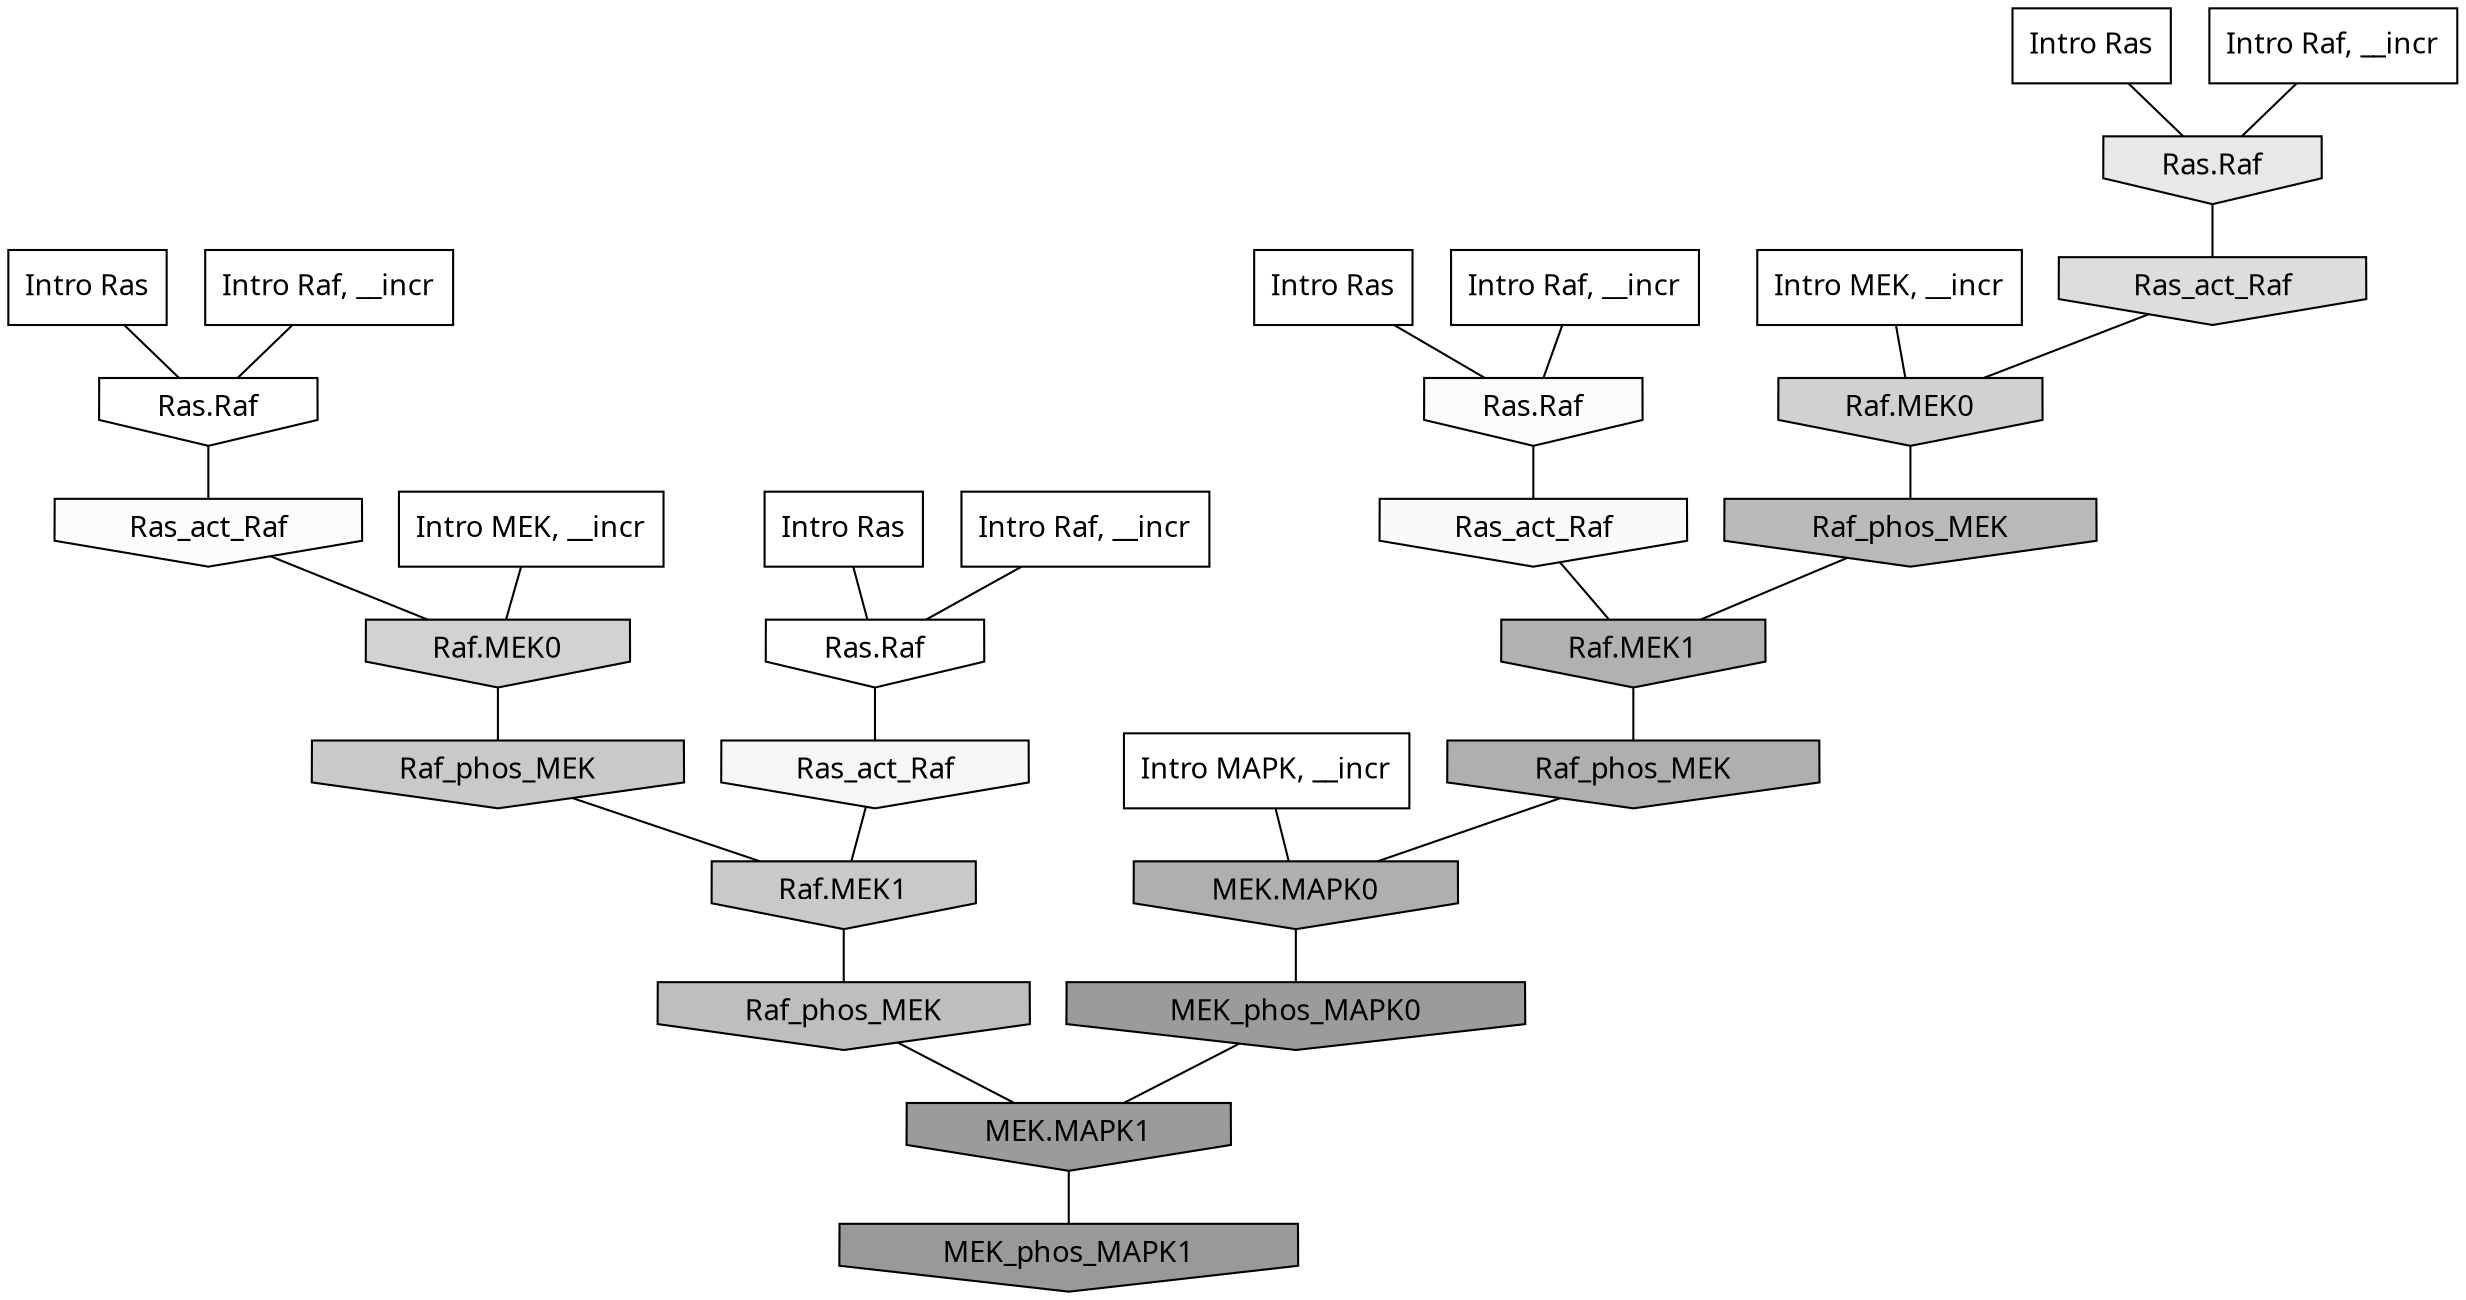 digraph G{
  rankdir="TB";
  ranksep=0.30;
  node [fontname="CMU Serif"];
  edge [fontname="CMU Serif"];
  
  19 [label="Intro Ras", shape=rectangle, style=filled, fillcolor="0.000 0.000 1.000"]
  
  33 [label="Intro Ras", shape=rectangle, style=filled, fillcolor="0.000 0.000 1.000"]
  
  60 [label="Intro Ras", shape=rectangle, style=filled, fillcolor="0.000 0.000 1.000"]
  
  76 [label="Intro Ras", shape=rectangle, style=filled, fillcolor="0.000 0.000 1.000"]
  
  112 [label="Intro Raf, __incr", shape=rectangle, style=filled, fillcolor="0.000 0.000 1.000"]
  
  917 [label="Intro Raf, __incr", shape=rectangle, style=filled, fillcolor="0.000 0.000 1.000"]
  
  983 [label="Intro Raf, __incr", shape=rectangle, style=filled, fillcolor="0.000 0.000 1.000"]
  
  1056 [label="Intro Raf, __incr", shape=rectangle, style=filled, fillcolor="0.000 0.000 1.000"]
  
  1289 [label="Intro MEK, __incr", shape=rectangle, style=filled, fillcolor="0.000 0.000 1.000"]
  
  2098 [label="Intro MEK, __incr", shape=rectangle, style=filled, fillcolor="0.000 0.000 1.000"]
  
  2203 [label="Intro MAPK, __incr", shape=rectangle, style=filled, fillcolor="0.000 0.000 1.000"]
  
  3258 [label="Ras.Raf", shape=invhouse, style=filled, fillcolor="0.000 0.000 1.000"]
  
  3262 [label="Ras.Raf", shape=invhouse, style=filled, fillcolor="0.000 0.000 1.000"]
  
  3416 [label="Ras_act_Raf", shape=invhouse, style=filled, fillcolor="0.000 0.000 0.986"]
  
  3426 [label="Ras.Raf", shape=invhouse, style=filled, fillcolor="0.000 0.000 0.981"]
  
  3447 [label="Ras_act_Raf", shape=invhouse, style=filled, fillcolor="0.000 0.000 0.979"]
  
  3564 [label="Ras_act_Raf", shape=invhouse, style=filled, fillcolor="0.000 0.000 0.964"]
  
  4337 [label="Ras.Raf", shape=invhouse, style=filled, fillcolor="0.000 0.000 0.909"]
  
  5135 [label="Ras_act_Raf", shape=invhouse, style=filled, fillcolor="0.000 0.000 0.864"]
  
  5946 [label="Raf.MEK0", shape=invhouse, style=filled, fillcolor="0.000 0.000 0.823"]
  
  6033 [label="Raf.MEK0", shape=invhouse, style=filled, fillcolor="0.000 0.000 0.818"]
  
  6798 [label="Raf_phos_MEK", shape=invhouse, style=filled, fillcolor="0.000 0.000 0.788"]
  
  6831 [label="Raf.MEK1", shape=invhouse, style=filled, fillcolor="0.000 0.000 0.788"]
  
  8369 [label="Raf_phos_MEK", shape=invhouse, style=filled, fillcolor="0.000 0.000 0.743"]
  
  9029 [label="Raf_phos_MEK", shape=invhouse, style=filled, fillcolor="0.000 0.000 0.724"]
  
  10608 [label="Raf.MEK1", shape=invhouse, style=filled, fillcolor="0.000 0.000 0.693"]
  
  11058 [label="Raf_phos_MEK", shape=invhouse, style=filled, fillcolor="0.000 0.000 0.684"]
  
  11063 [label="MEK.MAPK0", shape=invhouse, style=filled, fillcolor="0.000 0.000 0.684"]
  
  16164 [label="MEK_phos_MAPK0", shape=invhouse, style=filled, fillcolor="0.000 0.000 0.608"]
  
  16166 [label="MEK.MAPK1", shape=invhouse, style=filled, fillcolor="0.000 0.000 0.608"]
  
  16507 [label="MEK_phos_MAPK1", shape=invhouse, style=filled, fillcolor="0.000 0.000 0.600"]
  
  
  16166 -> 16507 [dir=none, color="0.000 0.000 0.000"] 
  16164 -> 16166 [dir=none, color="0.000 0.000 0.000"] 
  11063 -> 16164 [dir=none, color="0.000 0.000 0.000"] 
  11058 -> 11063 [dir=none, color="0.000 0.000 0.000"] 
  10608 -> 11058 [dir=none, color="0.000 0.000 0.000"] 
  9029 -> 10608 [dir=none, color="0.000 0.000 0.000"] 
  8369 -> 16166 [dir=none, color="0.000 0.000 0.000"] 
  6831 -> 8369 [dir=none, color="0.000 0.000 0.000"] 
  6798 -> 6831 [dir=none, color="0.000 0.000 0.000"] 
  6033 -> 9029 [dir=none, color="0.000 0.000 0.000"] 
  5946 -> 6798 [dir=none, color="0.000 0.000 0.000"] 
  5135 -> 6033 [dir=none, color="0.000 0.000 0.000"] 
  4337 -> 5135 [dir=none, color="0.000 0.000 0.000"] 
  3564 -> 6831 [dir=none, color="0.000 0.000 0.000"] 
  3447 -> 10608 [dir=none, color="0.000 0.000 0.000"] 
  3426 -> 3447 [dir=none, color="0.000 0.000 0.000"] 
  3416 -> 5946 [dir=none, color="0.000 0.000 0.000"] 
  3262 -> 3416 [dir=none, color="0.000 0.000 0.000"] 
  3258 -> 3564 [dir=none, color="0.000 0.000 0.000"] 
  2203 -> 11063 [dir=none, color="0.000 0.000 0.000"] 
  2098 -> 6033 [dir=none, color="0.000 0.000 0.000"] 
  1289 -> 5946 [dir=none, color="0.000 0.000 0.000"] 
  1056 -> 3258 [dir=none, color="0.000 0.000 0.000"] 
  983 -> 3426 [dir=none, color="0.000 0.000 0.000"] 
  917 -> 4337 [dir=none, color="0.000 0.000 0.000"] 
  112 -> 3262 [dir=none, color="0.000 0.000 0.000"] 
  76 -> 4337 [dir=none, color="0.000 0.000 0.000"] 
  60 -> 3258 [dir=none, color="0.000 0.000 0.000"] 
  33 -> 3426 [dir=none, color="0.000 0.000 0.000"] 
  19 -> 3262 [dir=none, color="0.000 0.000 0.000"] 
  
  }
